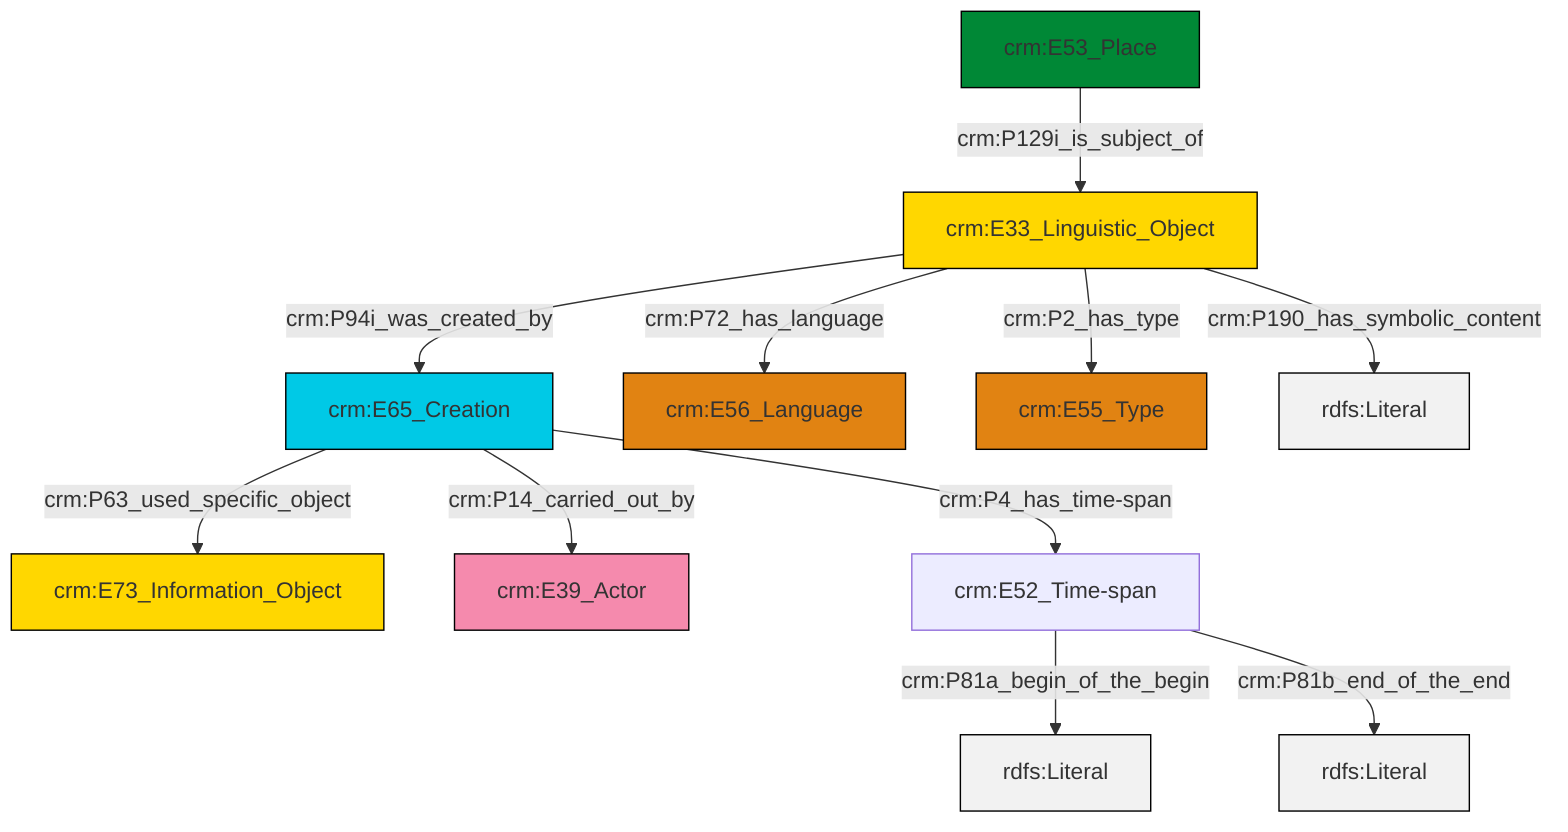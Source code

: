 graph TD
classDef Literal fill:#f2f2f2,stroke:#000000;
classDef CRM_Entity fill:#FFFFFF,stroke:#000000;
classDef Temporal_Entity fill:#00C9E6, stroke:#000000;
classDef Type fill:#E18312, stroke:#000000;
classDef Time-Span fill:#2C9C91, stroke:#000000;
classDef Appellation fill:#FFEB7F, stroke:#000000;
classDef Place fill:#008836, stroke:#000000;
classDef Persistent_Item fill:#B266B2, stroke:#000000;
classDef Conceptual_Object fill:#FFD700, stroke:#000000;
classDef Physical_Thing fill:#D2B48C, stroke:#000000;
classDef Actor fill:#f58aad, stroke:#000000;
classDef PC_Classes fill:#4ce600, stroke:#000000;
classDef Multi fill:#cccccc,stroke:#000000;

0["crm:E65_Creation"]:::Temporal_Entity -->|crm:P63_used_specific_object| 1["crm:E73_Information_Object"]:::Conceptual_Object
4["crm:E33_Linguistic_Object"]:::Conceptual_Object -->|crm:P94i_was_created_by| 0["crm:E65_Creation"]:::Temporal_Entity
0["crm:E65_Creation"]:::Temporal_Entity -->|crm:P14_carried_out_by| 2["crm:E39_Actor"]:::Actor
5["crm:E52_Time-span"]:::Default -->|crm:P81a_begin_of_the_begin| 8[rdfs:Literal]:::Literal
0["crm:E65_Creation"]:::Temporal_Entity -->|crm:P4_has_time-span| 5["crm:E52_Time-span"]:::Default
4["crm:E33_Linguistic_Object"]:::Conceptual_Object -->|crm:P72_has_language| 9["crm:E56_Language"]:::Type
4["crm:E33_Linguistic_Object"]:::Conceptual_Object -->|crm:P2_has_type| 10["crm:E55_Type"]:::Type
4["crm:E33_Linguistic_Object"]:::Conceptual_Object -->|crm:P190_has_symbolic_content| 14[rdfs:Literal]:::Literal
5["crm:E52_Time-span"]:::Default -->|crm:P81b_end_of_the_end| 17[rdfs:Literal]:::Literal
15["crm:E53_Place"]:::Place -->|crm:P129i_is_subject_of| 4["crm:E33_Linguistic_Object"]:::Conceptual_Object